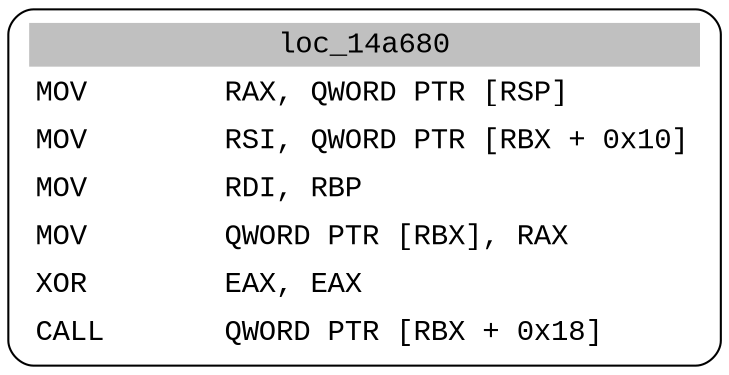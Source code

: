 digraph asm_graph {
1941 [
shape="Mrecord" fontname="Courier New"label =<<table border="0" cellborder="0" cellpadding="3"><tr><td align="center" colspan="2" bgcolor="grey">loc_14a680</td></tr><tr><td align="left">MOV        RAX, QWORD PTR [RSP]</td></tr><tr><td align="left">MOV        RSI, QWORD PTR [RBX + 0x10]</td></tr><tr><td align="left">MOV        RDI, RBP</td></tr><tr><td align="left">MOV        QWORD PTR [RBX], RAX</td></tr><tr><td align="left">XOR        EAX, EAX</td></tr><tr><td align="left">CALL       QWORD PTR [RBX + 0x18]</td></tr></table>> ];
}